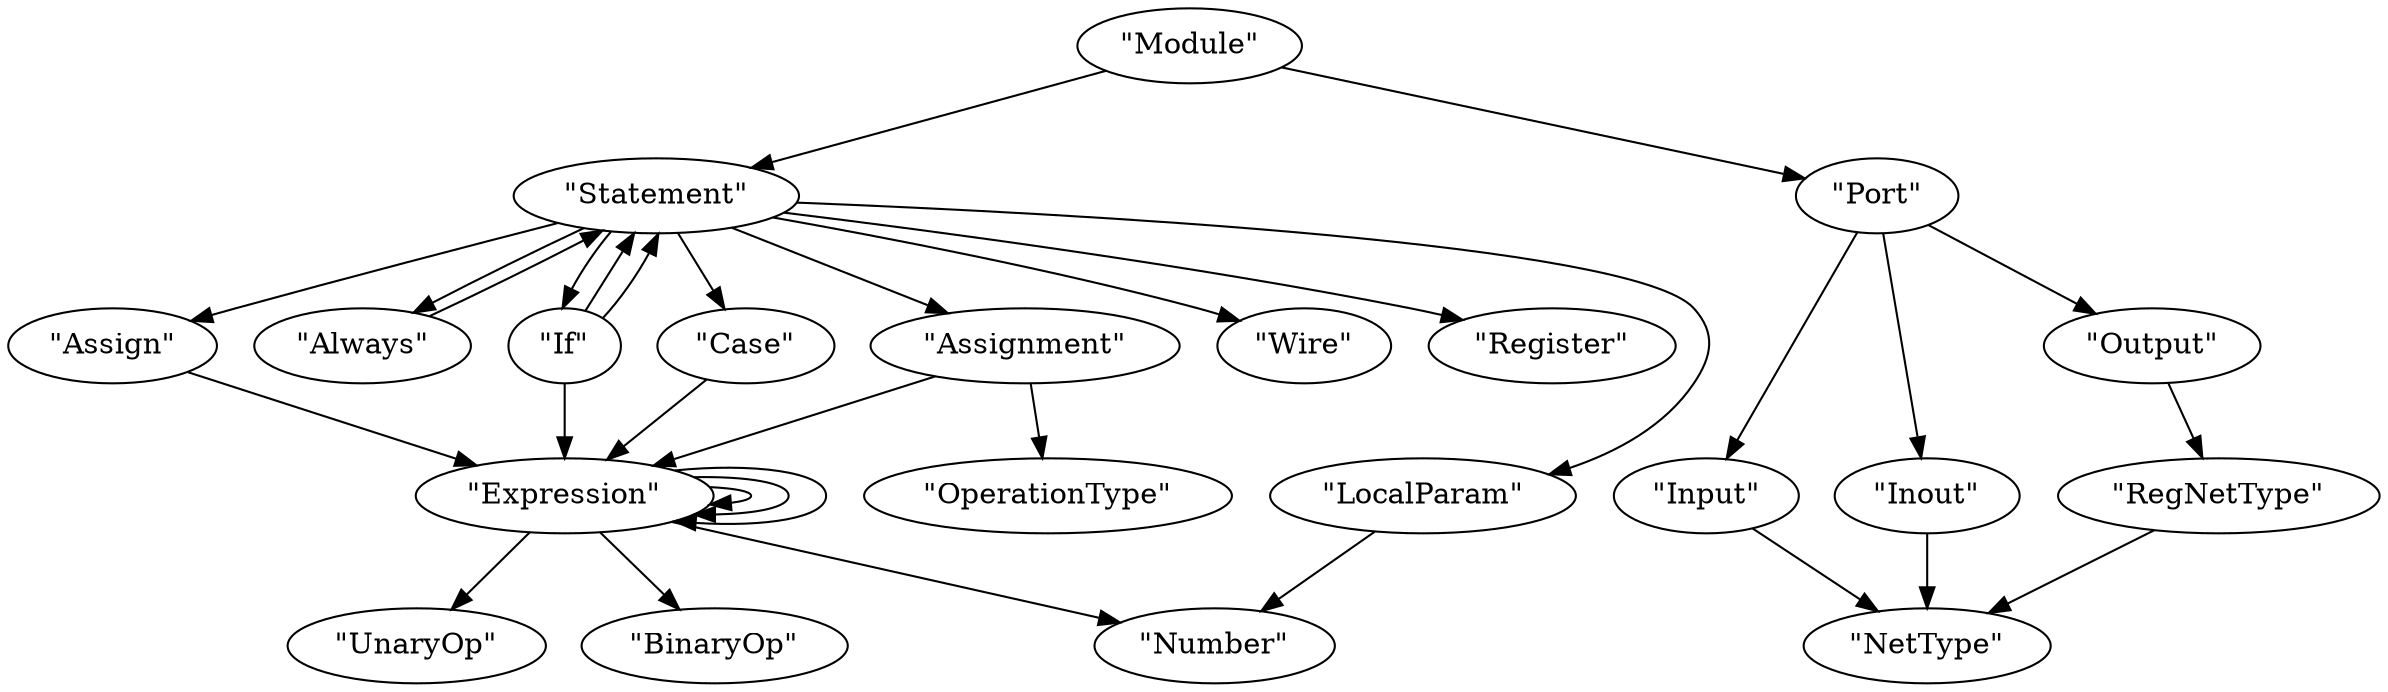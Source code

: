 digraph {
    0 [ label = "\"NetType\"" ]
    1 [ label = "\"Statement\"" ]
    2 [ label = "\"Assign\"" ]
    3 [ label = "\"Always\"" ]
    4 [ label = "\"Expression\"" ]
    5 [ label = "\"UnaryOp\"" ]
    6 [ label = "\"BinaryOp\"" ]
    7 [ label = "\"Port\"" ]
    8 [ label = "\"If\"" ]
    9 [ label = "\"Case\"" ]
    10 [ label = "\"Input\"" ]
    11 [ label = "\"Inout\"" ]
    12 [ label = "\"RegNetType\"" ]
    13 [ label = "\"Output\"" ]
    14 [ label = "\"OperationType\"" ]
    15 [ label = "\"Assignment\"" ]
    16 [ label = "\"Module\"" ]
    17 [ label = "\"Wire\"" ]
    18 [ label = "\"Register\"" ]
    19 [ label = "\"LocalParam\"" ]
    20 [ label = "\"Number\"" ]
    1 -> 17 [ ]
    1 -> 18 [ ]
    1 -> 2 [ ]
    1 -> 3 [ ]
    1 -> 19 [ ]
    1 -> 8 [ ]
    1 -> 9 [ ]
    1 -> 15 [ ]
    2 -> 4 [ ]
    3 -> 1 [ ]
    4 -> 5 [ ]
    4 -> 4 [ ]
    4 -> 4 [ ]
    4 -> 6 [ ]
    4 -> 4 [ ]
    4 -> 20 [ ]
    7 -> 10 [ ]
    7 -> 13 [ ]
    7 -> 11 [ ]
    8 -> 4 [ ]
    8 -> 1 [ ]
    8 -> 1 [ ]
    9 -> 4 [ ]
    10 -> 0 [ ]
    11 -> 0 [ ]
    12 -> 0 [ ]
    13 -> 12 [ ]
    15 -> 14 [ ]
    15 -> 4 [ ]
    16 -> 1 [ ]
    16 -> 7 [ ]
    19 -> 20 [ ]
}

